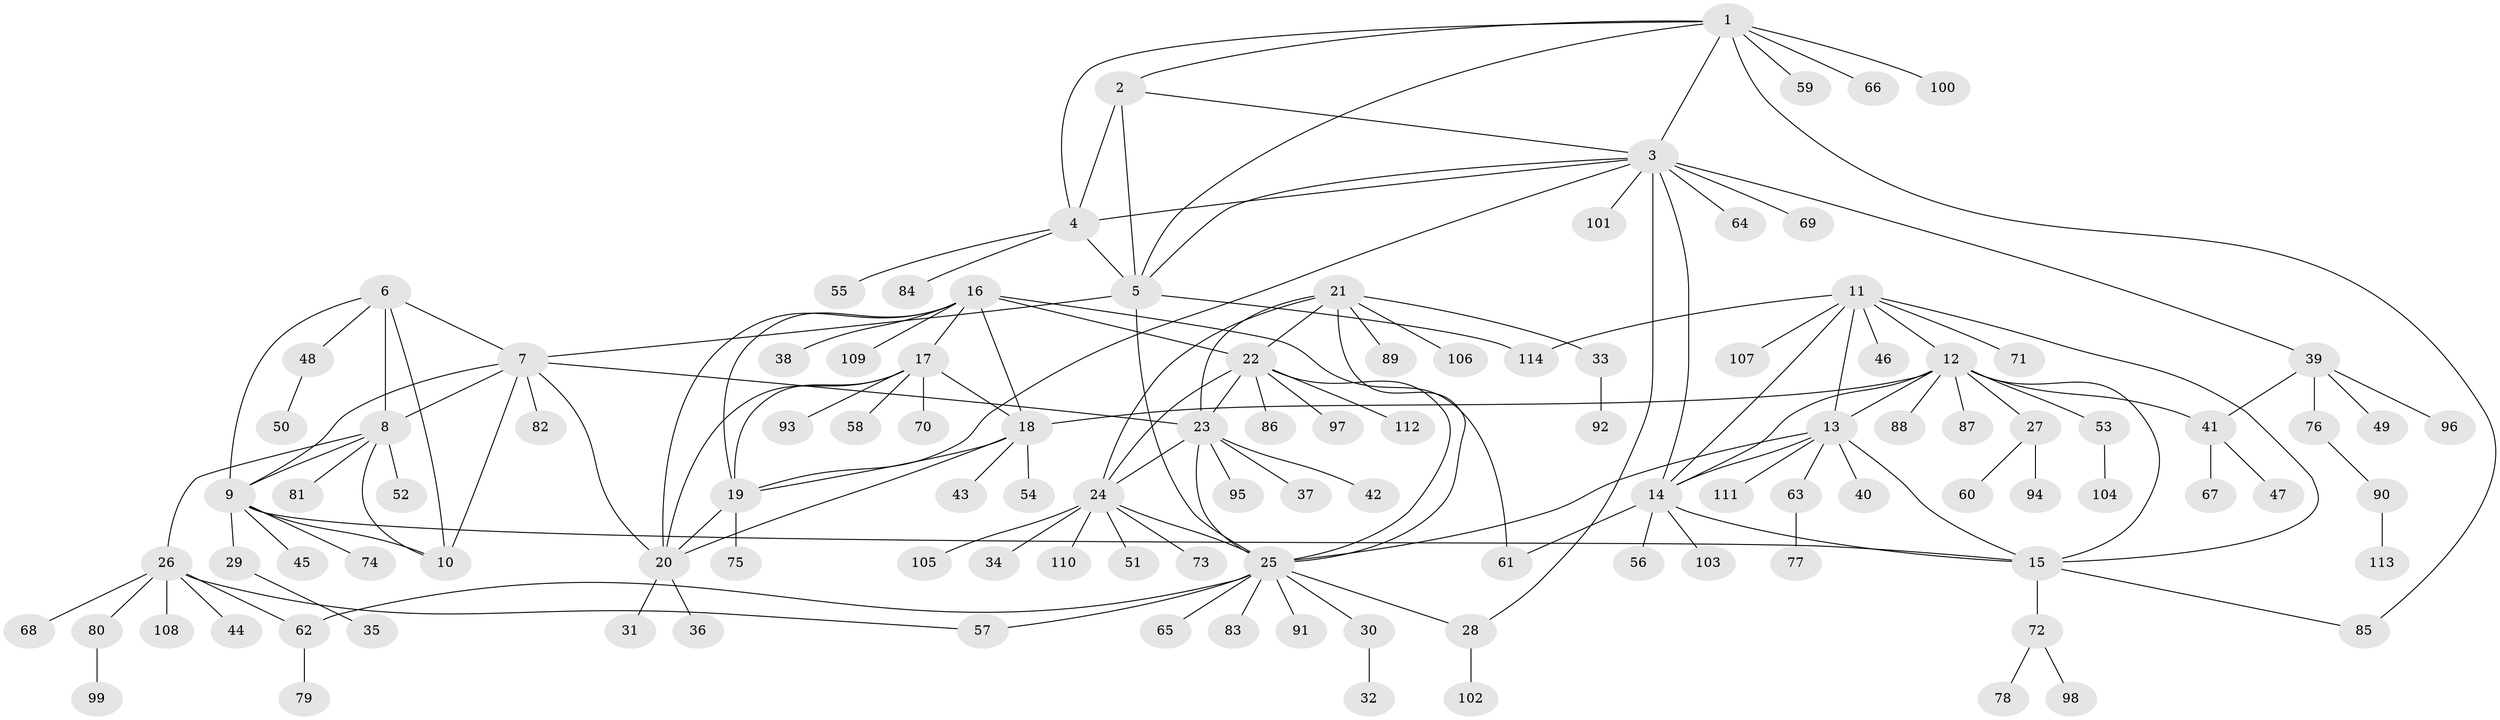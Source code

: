 // coarse degree distribution, {5: 0.17391304347826086, 6: 0.15217391304347827, 2: 0.1956521739130435, 4: 0.08695652173913043, 8: 0.021739130434782608, 7: 0.021739130434782608, 10: 0.021739130434782608, 1: 0.30434782608695654, 3: 0.021739130434782608}
// Generated by graph-tools (version 1.1) at 2025/52/03/04/25 22:52:27]
// undirected, 114 vertices, 156 edges
graph export_dot {
  node [color=gray90,style=filled];
  1;
  2;
  3;
  4;
  5;
  6;
  7;
  8;
  9;
  10;
  11;
  12;
  13;
  14;
  15;
  16;
  17;
  18;
  19;
  20;
  21;
  22;
  23;
  24;
  25;
  26;
  27;
  28;
  29;
  30;
  31;
  32;
  33;
  34;
  35;
  36;
  37;
  38;
  39;
  40;
  41;
  42;
  43;
  44;
  45;
  46;
  47;
  48;
  49;
  50;
  51;
  52;
  53;
  54;
  55;
  56;
  57;
  58;
  59;
  60;
  61;
  62;
  63;
  64;
  65;
  66;
  67;
  68;
  69;
  70;
  71;
  72;
  73;
  74;
  75;
  76;
  77;
  78;
  79;
  80;
  81;
  82;
  83;
  84;
  85;
  86;
  87;
  88;
  89;
  90;
  91;
  92;
  93;
  94;
  95;
  96;
  97;
  98;
  99;
  100;
  101;
  102;
  103;
  104;
  105;
  106;
  107;
  108;
  109;
  110;
  111;
  112;
  113;
  114;
  1 -- 2;
  1 -- 3;
  1 -- 4;
  1 -- 5;
  1 -- 59;
  1 -- 66;
  1 -- 85;
  1 -- 100;
  2 -- 3;
  2 -- 4;
  2 -- 5;
  3 -- 4;
  3 -- 5;
  3 -- 14;
  3 -- 19;
  3 -- 28;
  3 -- 39;
  3 -- 64;
  3 -- 69;
  3 -- 101;
  4 -- 5;
  4 -- 55;
  4 -- 84;
  5 -- 7;
  5 -- 25;
  5 -- 114;
  6 -- 7;
  6 -- 8;
  6 -- 9;
  6 -- 10;
  6 -- 48;
  7 -- 8;
  7 -- 9;
  7 -- 10;
  7 -- 20;
  7 -- 23;
  7 -- 82;
  8 -- 9;
  8 -- 10;
  8 -- 26;
  8 -- 52;
  8 -- 81;
  9 -- 10;
  9 -- 15;
  9 -- 29;
  9 -- 45;
  9 -- 74;
  11 -- 12;
  11 -- 13;
  11 -- 14;
  11 -- 15;
  11 -- 46;
  11 -- 71;
  11 -- 107;
  11 -- 114;
  12 -- 13;
  12 -- 14;
  12 -- 15;
  12 -- 18;
  12 -- 27;
  12 -- 41;
  12 -- 53;
  12 -- 87;
  12 -- 88;
  13 -- 14;
  13 -- 15;
  13 -- 25;
  13 -- 40;
  13 -- 63;
  13 -- 111;
  14 -- 15;
  14 -- 56;
  14 -- 61;
  14 -- 103;
  15 -- 72;
  15 -- 85;
  16 -- 17;
  16 -- 18;
  16 -- 19;
  16 -- 20;
  16 -- 22;
  16 -- 38;
  16 -- 61;
  16 -- 109;
  17 -- 18;
  17 -- 19;
  17 -- 20;
  17 -- 58;
  17 -- 70;
  17 -- 93;
  18 -- 19;
  18 -- 20;
  18 -- 43;
  18 -- 54;
  19 -- 20;
  19 -- 75;
  20 -- 31;
  20 -- 36;
  21 -- 22;
  21 -- 23;
  21 -- 24;
  21 -- 25;
  21 -- 33;
  21 -- 89;
  21 -- 106;
  22 -- 23;
  22 -- 24;
  22 -- 25;
  22 -- 86;
  22 -- 97;
  22 -- 112;
  23 -- 24;
  23 -- 25;
  23 -- 37;
  23 -- 42;
  23 -- 95;
  24 -- 25;
  24 -- 34;
  24 -- 51;
  24 -- 73;
  24 -- 105;
  24 -- 110;
  25 -- 28;
  25 -- 30;
  25 -- 57;
  25 -- 62;
  25 -- 65;
  25 -- 83;
  25 -- 91;
  26 -- 44;
  26 -- 57;
  26 -- 62;
  26 -- 68;
  26 -- 80;
  26 -- 108;
  27 -- 60;
  27 -- 94;
  28 -- 102;
  29 -- 35;
  30 -- 32;
  33 -- 92;
  39 -- 41;
  39 -- 49;
  39 -- 76;
  39 -- 96;
  41 -- 47;
  41 -- 67;
  48 -- 50;
  53 -- 104;
  62 -- 79;
  63 -- 77;
  72 -- 78;
  72 -- 98;
  76 -- 90;
  80 -- 99;
  90 -- 113;
}
